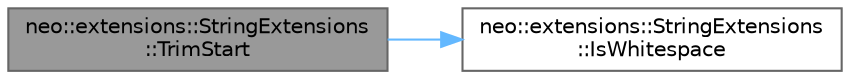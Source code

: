 digraph "neo::extensions::StringExtensions::TrimStart"
{
 // LATEX_PDF_SIZE
  bgcolor="transparent";
  edge [fontname=Helvetica,fontsize=10,labelfontname=Helvetica,labelfontsize=10];
  node [fontname=Helvetica,fontsize=10,shape=box,height=0.2,width=0.4];
  rankdir="LR";
  Node1 [id="Node000001",label="neo::extensions::StringExtensions\l::TrimStart",height=0.2,width=0.4,color="gray40", fillcolor="grey60", style="filled", fontcolor="black",tooltip="Trims whitespace from the beginning of a string."];
  Node1 -> Node2 [id="edge1_Node000001_Node000002",color="steelblue1",style="solid",tooltip=" "];
  Node2 [id="Node000002",label="neo::extensions::StringExtensions\l::IsWhitespace",height=0.2,width=0.4,color="grey40", fillcolor="white", style="filled",URL="$classneo_1_1extensions_1_1_string_extensions.html#a992803633efcef9f05175f45a3bf6638",tooltip="Checks if a character is whitespace."];
}
